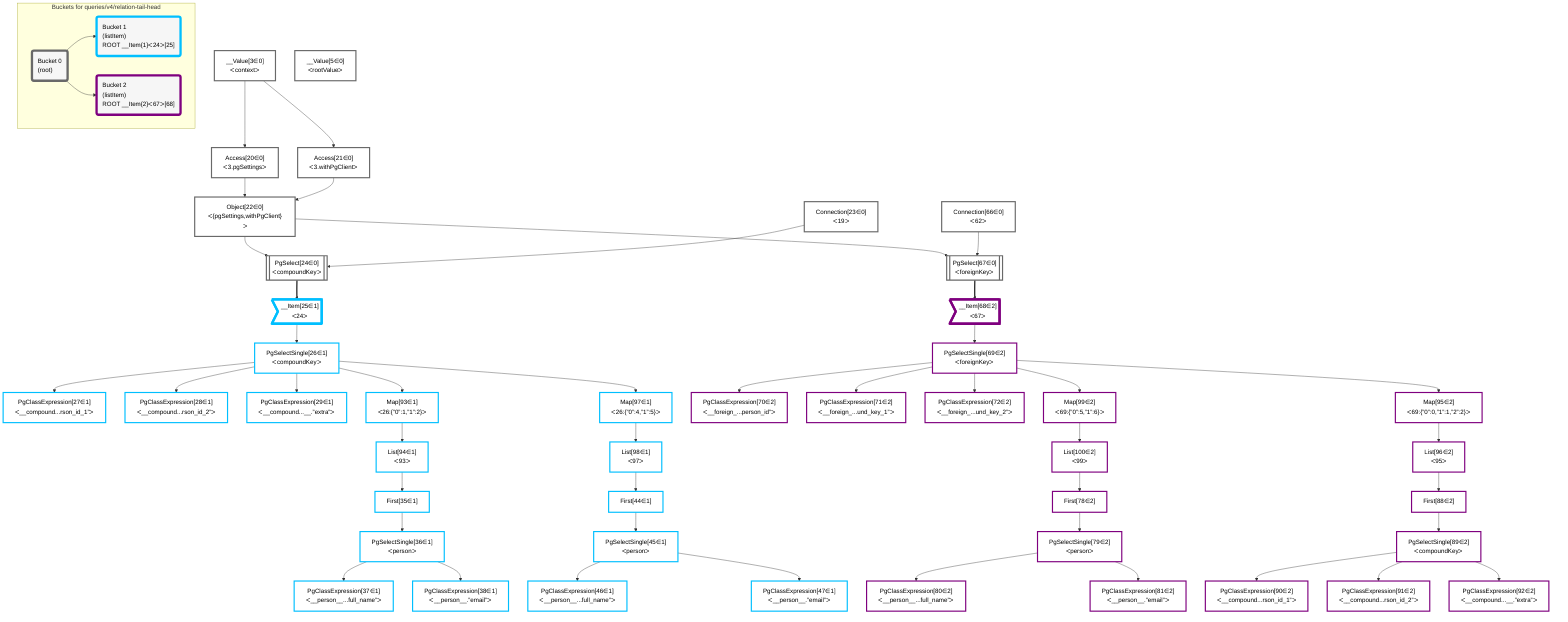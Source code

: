 graph TD
    classDef path fill:#eee,stroke:#000,color:#000
    classDef plan fill:#fff,stroke-width:3px,color:#000
    classDef itemplan fill:#fff,stroke-width:6px,color:#000
    classDef sideeffectplan fill:#f00,stroke-width:6px,color:#000
    classDef bucket fill:#f6f6f6,color:#000,stroke-width:6px,text-align:left


    %% define steps
    __Value3["__Value[3∈0]<br />ᐸcontextᐳ"]:::plan
    __Value5["__Value[5∈0]<br />ᐸrootValueᐳ"]:::plan
    Access20["Access[20∈0]<br />ᐸ3.pgSettingsᐳ"]:::plan
    Access21["Access[21∈0]<br />ᐸ3.withPgClientᐳ"]:::plan
    Object22["Object[22∈0]<br />ᐸ{pgSettings,withPgClient}ᐳ"]:::plan
    Connection23["Connection[23∈0]<br />ᐸ19ᐳ"]:::plan
    PgSelect24[["PgSelect[24∈0]<br />ᐸcompoundKeyᐳ"]]:::plan
    __Item25>"__Item[25∈1]<br />ᐸ24ᐳ"]:::itemplan
    PgSelectSingle26["PgSelectSingle[26∈1]<br />ᐸcompoundKeyᐳ"]:::plan
    PgClassExpression27["PgClassExpression[27∈1]<br />ᐸ__compound...rson_id_1”ᐳ"]:::plan
    PgClassExpression28["PgClassExpression[28∈1]<br />ᐸ__compound...rson_id_2”ᐳ"]:::plan
    PgClassExpression29["PgClassExpression[29∈1]<br />ᐸ__compound...__.”extra”ᐳ"]:::plan
    Map93["Map[93∈1]<br />ᐸ26:{”0”:1,”1”:2}ᐳ"]:::plan
    List94["List[94∈1]<br />ᐸ93ᐳ"]:::plan
    First35["First[35∈1]"]:::plan
    PgSelectSingle36["PgSelectSingle[36∈1]<br />ᐸpersonᐳ"]:::plan
    PgClassExpression37["PgClassExpression[37∈1]<br />ᐸ__person__...full_name”ᐳ"]:::plan
    PgClassExpression38["PgClassExpression[38∈1]<br />ᐸ__person__.”email”ᐳ"]:::plan
    Map97["Map[97∈1]<br />ᐸ26:{”0”:4,”1”:5}ᐳ"]:::plan
    List98["List[98∈1]<br />ᐸ97ᐳ"]:::plan
    First44["First[44∈1]"]:::plan
    PgSelectSingle45["PgSelectSingle[45∈1]<br />ᐸpersonᐳ"]:::plan
    PgClassExpression46["PgClassExpression[46∈1]<br />ᐸ__person__...full_name”ᐳ"]:::plan
    PgClassExpression47["PgClassExpression[47∈1]<br />ᐸ__person__.”email”ᐳ"]:::plan
    Connection66["Connection[66∈0]<br />ᐸ62ᐳ"]:::plan
    PgSelect67[["PgSelect[67∈0]<br />ᐸforeignKeyᐳ"]]:::plan
    __Item68>"__Item[68∈2]<br />ᐸ67ᐳ"]:::itemplan
    PgSelectSingle69["PgSelectSingle[69∈2]<br />ᐸforeignKeyᐳ"]:::plan
    PgClassExpression70["PgClassExpression[70∈2]<br />ᐸ__foreign_...person_id”ᐳ"]:::plan
    PgClassExpression71["PgClassExpression[71∈2]<br />ᐸ__foreign_...und_key_1”ᐳ"]:::plan
    PgClassExpression72["PgClassExpression[72∈2]<br />ᐸ__foreign_...und_key_2”ᐳ"]:::plan
    Map99["Map[99∈2]<br />ᐸ69:{”0”:5,”1”:6}ᐳ"]:::plan
    List100["List[100∈2]<br />ᐸ99ᐳ"]:::plan
    First78["First[78∈2]"]:::plan
    PgSelectSingle79["PgSelectSingle[79∈2]<br />ᐸpersonᐳ"]:::plan
    PgClassExpression80["PgClassExpression[80∈2]<br />ᐸ__person__...full_name”ᐳ"]:::plan
    PgClassExpression81["PgClassExpression[81∈2]<br />ᐸ__person__.”email”ᐳ"]:::plan
    Map95["Map[95∈2]<br />ᐸ69:{”0”:0,”1”:1,”2”:2}ᐳ"]:::plan
    List96["List[96∈2]<br />ᐸ95ᐳ"]:::plan
    First88["First[88∈2]"]:::plan
    PgSelectSingle89["PgSelectSingle[89∈2]<br />ᐸcompoundKeyᐳ"]:::plan
    PgClassExpression90["PgClassExpression[90∈2]<br />ᐸ__compound...rson_id_1”ᐳ"]:::plan
    PgClassExpression91["PgClassExpression[91∈2]<br />ᐸ__compound...rson_id_2”ᐳ"]:::plan
    PgClassExpression92["PgClassExpression[92∈2]<br />ᐸ__compound...__.”extra”ᐳ"]:::plan

    %% plan dependencies
    __Value3 --> Access20
    __Value3 --> Access21
    Access20 & Access21 --> Object22
    Object22 & Connection23 --> PgSelect24
    PgSelect24 ==> __Item25
    __Item25 --> PgSelectSingle26
    PgSelectSingle26 --> PgClassExpression27
    PgSelectSingle26 --> PgClassExpression28
    PgSelectSingle26 --> PgClassExpression29
    PgSelectSingle26 --> Map93
    Map93 --> List94
    List94 --> First35
    First35 --> PgSelectSingle36
    PgSelectSingle36 --> PgClassExpression37
    PgSelectSingle36 --> PgClassExpression38
    PgSelectSingle26 --> Map97
    Map97 --> List98
    List98 --> First44
    First44 --> PgSelectSingle45
    PgSelectSingle45 --> PgClassExpression46
    PgSelectSingle45 --> PgClassExpression47
    Object22 & Connection66 --> PgSelect67
    PgSelect67 ==> __Item68
    __Item68 --> PgSelectSingle69
    PgSelectSingle69 --> PgClassExpression70
    PgSelectSingle69 --> PgClassExpression71
    PgSelectSingle69 --> PgClassExpression72
    PgSelectSingle69 --> Map99
    Map99 --> List100
    List100 --> First78
    First78 --> PgSelectSingle79
    PgSelectSingle79 --> PgClassExpression80
    PgSelectSingle79 --> PgClassExpression81
    PgSelectSingle69 --> Map95
    Map95 --> List96
    List96 --> First88
    First88 --> PgSelectSingle89
    PgSelectSingle89 --> PgClassExpression90
    PgSelectSingle89 --> PgClassExpression91
    PgSelectSingle89 --> PgClassExpression92

    %% plan-to-path relationships

    subgraph "Buckets for queries/v4/relation-tail-head"
    Bucket0("Bucket 0<br />(root)"):::bucket
    classDef bucket0 stroke:#696969
    class Bucket0,__Value3,__Value5,Access20,Access21,Object22,Connection23,PgSelect24,Connection66,PgSelect67 bucket0
    Bucket1("Bucket 1<br />(listItem)<br />ROOT __Item{1}ᐸ24ᐳ[25]"):::bucket
    classDef bucket1 stroke:#00bfff
    class Bucket1,__Item25,PgSelectSingle26,PgClassExpression27,PgClassExpression28,PgClassExpression29,First35,PgSelectSingle36,PgClassExpression37,PgClassExpression38,First44,PgSelectSingle45,PgClassExpression46,PgClassExpression47,Map93,List94,Map97,List98 bucket1
    Bucket2("Bucket 2<br />(listItem)<br />ROOT __Item{2}ᐸ67ᐳ[68]"):::bucket
    classDef bucket2 stroke:#7f007f
    class Bucket2,__Item68,PgSelectSingle69,PgClassExpression70,PgClassExpression71,PgClassExpression72,First78,PgSelectSingle79,PgClassExpression80,PgClassExpression81,First88,PgSelectSingle89,PgClassExpression90,PgClassExpression91,PgClassExpression92,Map95,List96,Map99,List100 bucket2
    Bucket0 --> Bucket1 & Bucket2
    end
